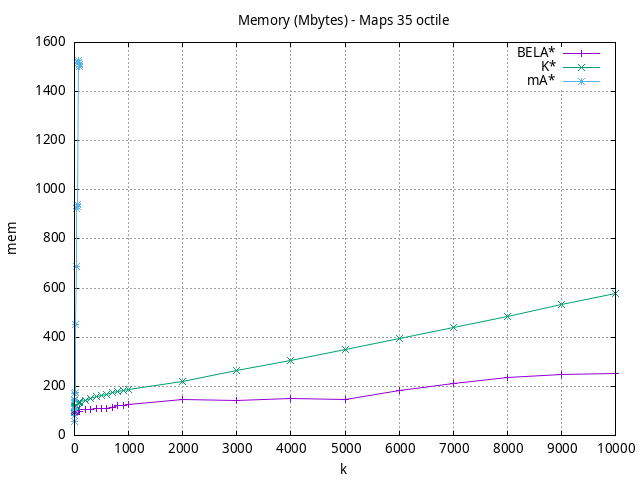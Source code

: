 #!/usr/bin/gnuplot
# -*- coding: utf-8 -*-
#
# results/maps/octile/35/random512-35.heuristic.octile.mem.gnuplot
#
# Started on 04/07/2024 21:48:55
# Author: Carlos Linares López
set grid
set xlabel "k"
set ylabel "mem"

set title "Memory (Mbytes) - Maps 35 octile"

set terminal png enhanced font "Ariel,10"
set output 'random512-35.heuristic.octile.mem.png'

plot "-" title "BELA*"      with linesp, "-" title "K*"      with linesp, "-" title "mA*"      with linesp

	1 80.17
	2 85.74
	3 88.0
	4 88.0
	5 88.0
	6 88.0
	7 88.0
	8 88.0
	9 88.26
	10 92.72
	20 94.0
	30 96.0
	40 97.0
	50 97.0
	60 97.0
	70 97.87
	80 98.26
	90 99.74
	100 104.7
	200 105.26
	300 106.78
	400 110.63
	500 111.7
	600 110.48
	700 114.17
	800 121.04
	900 123.8
	1000 128.11
	2000 146.66
	3000 142.26
	4000 150.1
	5000 147.1
	6000 182.3
	7000 211.14
	8000 236.23
	9000 246.43
	10000 254.02
end
	1 98.15
	2 105.04
	3 108.26
	4 109.26
	5 110.26
	6 111.26
	7 112.26
	8 113.76
	9 116.25
	10 117.26
	20 118.26
	30 119.83
	40 123.82
	50 129.26
	60 130.52
	70 132.52
	80 134.26
	90 135.52
	100 137.52
	200 141.95
	300 150.56
	400 157.35
	500 162.61
	600 168.35
	700 173.96
	800 179.7
	900 184.96
	1000 186.95
	2000 220.83
	3000 263.33
	4000 305.72
	5000 351.34
	6000 395.78
	7000 440.94
	8000 485.1
	9000 533.21
	10000 577.35
end
	1 55.29
	2 82.37
	3 110.34
	4 105.86
	5 143.83
	6 146.7
	7 146.23
	8 146.41
	9 172.15
	10 176.87
	20 451.59
	30 686.86
	40 923.96
	50 939.99
	60 931.65
	70 1528.06
	80 1517.59
	90 1509.39
	100 1503.66
end
